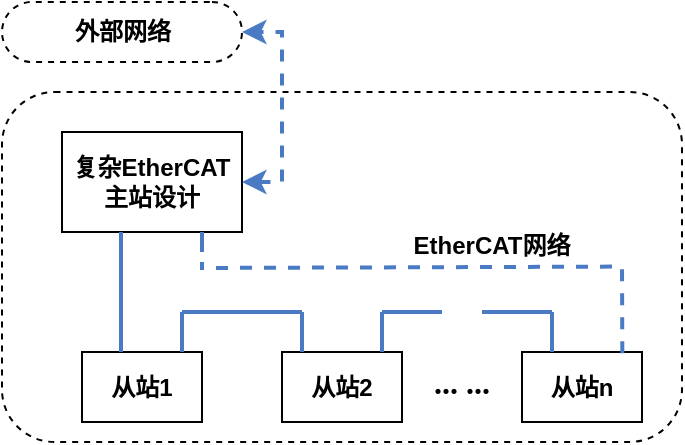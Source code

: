 <mxfile version="20.8.23" type="github">
  <diagram id="prtHgNgQTEPvFCAcTncT" name="Page-1">
    <mxGraphModel dx="2062" dy="580" grid="1" gridSize="5" guides="1" tooltips="1" connect="1" arrows="1" fold="1" page="1" pageScale="1" pageWidth="827" pageHeight="1169" math="0" shadow="0">
      <root>
        <mxCell id="0" />
        <mxCell id="1" parent="0" />
        <mxCell id="EEJVaBM-zFNCe87Yot7Z-3" value="" style="rounded=1;whiteSpace=wrap;html=1;dashed=1;movable=0;resizable=0;rotatable=0;deletable=0;editable=0;locked=1;connectable=0;" vertex="1" parent="1">
          <mxGeometry x="-540" y="310" width="340" height="175" as="geometry" />
        </mxCell>
        <mxCell id="EEJVaBM-zFNCe87Yot7Z-10" value="&lt;b&gt;外部网络&lt;/b&gt;" style="html=1;dashed=1;whitespace=wrap;shape=mxgraph.dfd.start" vertex="1" parent="1">
          <mxGeometry x="-540" y="265" width="120" height="30" as="geometry" />
        </mxCell>
        <mxCell id="EEJVaBM-zFNCe87Yot7Z-11" value="&lt;b&gt;复杂EtherCAT主站设计&lt;/b&gt;" style="rounded=0;whiteSpace=wrap;html=1;" vertex="1" parent="1">
          <mxGeometry x="-510" y="330" width="90" height="50" as="geometry" />
        </mxCell>
        <mxCell id="EEJVaBM-zFNCe87Yot7Z-12" value="&lt;b&gt;从站1&lt;/b&gt;" style="rounded=0;whiteSpace=wrap;html=1;" vertex="1" parent="1">
          <mxGeometry x="-500" y="440" width="60" height="35" as="geometry" />
        </mxCell>
        <mxCell id="EEJVaBM-zFNCe87Yot7Z-13" value="&lt;b&gt;从站2&lt;/b&gt;" style="rounded=0;whiteSpace=wrap;html=1;" vertex="1" parent="1">
          <mxGeometry x="-400" y="440" width="60" height="35" as="geometry" />
        </mxCell>
        <mxCell id="EEJVaBM-zFNCe87Yot7Z-14" value="&lt;b&gt;从站n&lt;/b&gt;" style="rounded=0;whiteSpace=wrap;html=1;" vertex="1" parent="1">
          <mxGeometry x="-280" y="440" width="60" height="35" as="geometry" />
        </mxCell>
        <mxCell id="EEJVaBM-zFNCe87Yot7Z-18" value="" style="endArrow=none;html=1;rounded=0;fillColor=#dae8fc;strokeColor=#497ac3;strokeWidth=2;jumpSize=6;" edge="1" parent="1">
          <mxGeometry width="50" height="50" relative="1" as="geometry">
            <mxPoint x="-480.5" y="440" as="sourcePoint" />
            <mxPoint x="-480.5" y="380" as="targetPoint" />
            <Array as="points">
              <mxPoint x="-480.5" y="410" />
            </Array>
          </mxGeometry>
        </mxCell>
        <mxCell id="EEJVaBM-zFNCe87Yot7Z-20" value="" style="endArrow=none;html=1;rounded=0;fillColor=#dae8fc;strokeColor=#497ac3;strokeWidth=2;jumpSize=6;" edge="1" parent="1">
          <mxGeometry width="50" height="50" relative="1" as="geometry">
            <mxPoint x="-390" y="420" as="sourcePoint" />
            <mxPoint x="-450" y="420" as="targetPoint" />
            <Array as="points">
              <mxPoint x="-431" y="420" />
            </Array>
          </mxGeometry>
        </mxCell>
        <mxCell id="EEJVaBM-zFNCe87Yot7Z-21" value="" style="endArrow=none;html=1;rounded=0;fillColor=#dae8fc;strokeColor=#497ac3;strokeWidth=2;jumpSize=6;endSize=6;" edge="1" parent="1">
          <mxGeometry width="50" height="50" relative="1" as="geometry">
            <mxPoint x="-450" y="440" as="sourcePoint" />
            <mxPoint x="-450" y="420" as="targetPoint" />
            <Array as="points" />
          </mxGeometry>
        </mxCell>
        <mxCell id="EEJVaBM-zFNCe87Yot7Z-22" value="" style="endArrow=none;html=1;rounded=0;fillColor=#dae8fc;strokeColor=#497ac3;strokeWidth=2;jumpSize=6;" edge="1" parent="1">
          <mxGeometry width="50" height="50" relative="1" as="geometry">
            <mxPoint x="-390" y="440" as="sourcePoint" />
            <mxPoint x="-389.5" y="420" as="targetPoint" />
            <Array as="points">
              <mxPoint x="-390" y="420" />
            </Array>
          </mxGeometry>
        </mxCell>
        <mxCell id="EEJVaBM-zFNCe87Yot7Z-23" value="" style="endArrow=none;html=1;rounded=0;fillColor=#dae8fc;strokeColor=#497ac3;strokeWidth=2;jumpSize=6;" edge="1" parent="1">
          <mxGeometry width="50" height="50" relative="1" as="geometry">
            <mxPoint x="-320" y="420" as="sourcePoint" />
            <mxPoint x="-350" y="420" as="targetPoint" />
            <Array as="points">
              <mxPoint x="-331" y="420" />
            </Array>
          </mxGeometry>
        </mxCell>
        <mxCell id="EEJVaBM-zFNCe87Yot7Z-24" value="" style="endArrow=none;html=1;rounded=0;fillColor=#dae8fc;strokeColor=#497ac3;strokeWidth=2;jumpSize=6;endSize=6;" edge="1" parent="1">
          <mxGeometry width="50" height="50" relative="1" as="geometry">
            <mxPoint x="-350" y="440" as="sourcePoint" />
            <mxPoint x="-350" y="420" as="targetPoint" />
            <Array as="points" />
          </mxGeometry>
        </mxCell>
        <mxCell id="EEJVaBM-zFNCe87Yot7Z-25" value="" style="endArrow=none;html=1;rounded=0;fillColor=#dae8fc;strokeColor=#497ac3;strokeWidth=2;jumpSize=6;" edge="1" parent="1">
          <mxGeometry width="50" height="50" relative="1" as="geometry">
            <mxPoint x="-265" y="440" as="sourcePoint" />
            <mxPoint x="-264.5" y="420" as="targetPoint" />
            <Array as="points">
              <mxPoint x="-265" y="420" />
            </Array>
          </mxGeometry>
        </mxCell>
        <mxCell id="EEJVaBM-zFNCe87Yot7Z-28" value="" style="endArrow=none;html=1;rounded=0;fillColor=#dae8fc;strokeColor=#497ac3;strokeWidth=2;jumpSize=6;" edge="1" parent="1">
          <mxGeometry width="50" height="50" relative="1" as="geometry">
            <mxPoint x="-265" y="420" as="sourcePoint" />
            <mxPoint x="-300" y="420" as="targetPoint" />
            <Array as="points">
              <mxPoint x="-281" y="420" />
            </Array>
          </mxGeometry>
        </mxCell>
        <mxCell id="EEJVaBM-zFNCe87Yot7Z-29" value="" style="endArrow=none;html=1;rounded=0;fillColor=#dae8fc;strokeColor=#497ac3;strokeWidth=2;jumpSize=6;dashed=1;" edge="1" parent="1">
          <mxGeometry width="50" height="50" relative="1" as="geometry">
            <mxPoint x="-235" y="397.3" as="sourcePoint" />
            <mxPoint x="-440" y="395" as="targetPoint" />
            <Array as="points">
              <mxPoint x="-440" y="398" />
            </Array>
          </mxGeometry>
        </mxCell>
        <mxCell id="EEJVaBM-zFNCe87Yot7Z-30" value="" style="endArrow=none;html=1;rounded=0;fillColor=#dae8fc;strokeColor=#497ac3;strokeWidth=2;jumpSize=6;endSize=6;" edge="1" parent="1">
          <mxGeometry width="50" height="50" relative="1" as="geometry">
            <mxPoint x="-440" y="390" as="sourcePoint" />
            <mxPoint x="-440" y="380" as="targetPoint" />
            <Array as="points" />
          </mxGeometry>
        </mxCell>
        <mxCell id="EEJVaBM-zFNCe87Yot7Z-32" value="" style="endArrow=none;html=1;rounded=0;fillColor=#dae8fc;strokeColor=#497ac3;strokeWidth=2;jumpSize=6;endSize=6;dashed=1;exitX=0.836;exitY=0.017;exitDx=0;exitDy=0;exitPerimeter=0;" edge="1" parent="1" source="EEJVaBM-zFNCe87Yot7Z-14">
          <mxGeometry width="50" height="50" relative="1" as="geometry">
            <mxPoint x="-230" y="435" as="sourcePoint" />
            <mxPoint x="-230" y="395" as="targetPoint" />
            <Array as="points" />
          </mxGeometry>
        </mxCell>
        <mxCell id="EEJVaBM-zFNCe87Yot7Z-34" value="&lt;font size=&quot;1&quot; style=&quot;&quot;&gt;&lt;b style=&quot;font-size: 16px;&quot;&gt;... ...&lt;/b&gt;&lt;/font&gt;" style="text;html=1;strokeColor=none;fillColor=none;align=center;verticalAlign=middle;whiteSpace=wrap;rounded=0;strokeWidth=2;fontFamily=Georgia;" vertex="1" parent="1">
          <mxGeometry x="-335" y="440" width="50" height="30" as="geometry" />
        </mxCell>
        <mxCell id="EEJVaBM-zFNCe87Yot7Z-35" value="" style="endArrow=classic;startArrow=classic;html=1;rounded=0;dashed=1;strokeColor=#497ac3;strokeWidth=2;fontFamily=Georgia;fontSize=16;endSize=6;jumpSize=6;entryX=1;entryY=0.5;entryDx=0;entryDy=0;entryPerimeter=0;exitX=1;exitY=0.5;exitDx=0;exitDy=0;" edge="1" parent="1" source="EEJVaBM-zFNCe87Yot7Z-11" target="EEJVaBM-zFNCe87Yot7Z-10">
          <mxGeometry width="50" height="50" relative="1" as="geometry">
            <mxPoint x="-417" y="355" as="sourcePoint" />
            <mxPoint x="-415" y="280" as="targetPoint" />
            <Array as="points">
              <mxPoint x="-400" y="355" />
              <mxPoint x="-400" y="280" />
            </Array>
          </mxGeometry>
        </mxCell>
        <mxCell id="EEJVaBM-zFNCe87Yot7Z-36" value="&lt;font style=&quot;font-size: 12px;&quot; face=&quot;Helvetica&quot;&gt;EtherCAT网络&lt;/font&gt;" style="text;html=1;strokeColor=none;fillColor=none;align=center;verticalAlign=middle;whiteSpace=wrap;rounded=0;fontSize=16;fontFamily=Georgia;fontStyle=1" vertex="1" parent="1">
          <mxGeometry x="-360" y="370" width="130" height="30" as="geometry" />
        </mxCell>
      </root>
    </mxGraphModel>
  </diagram>
</mxfile>
